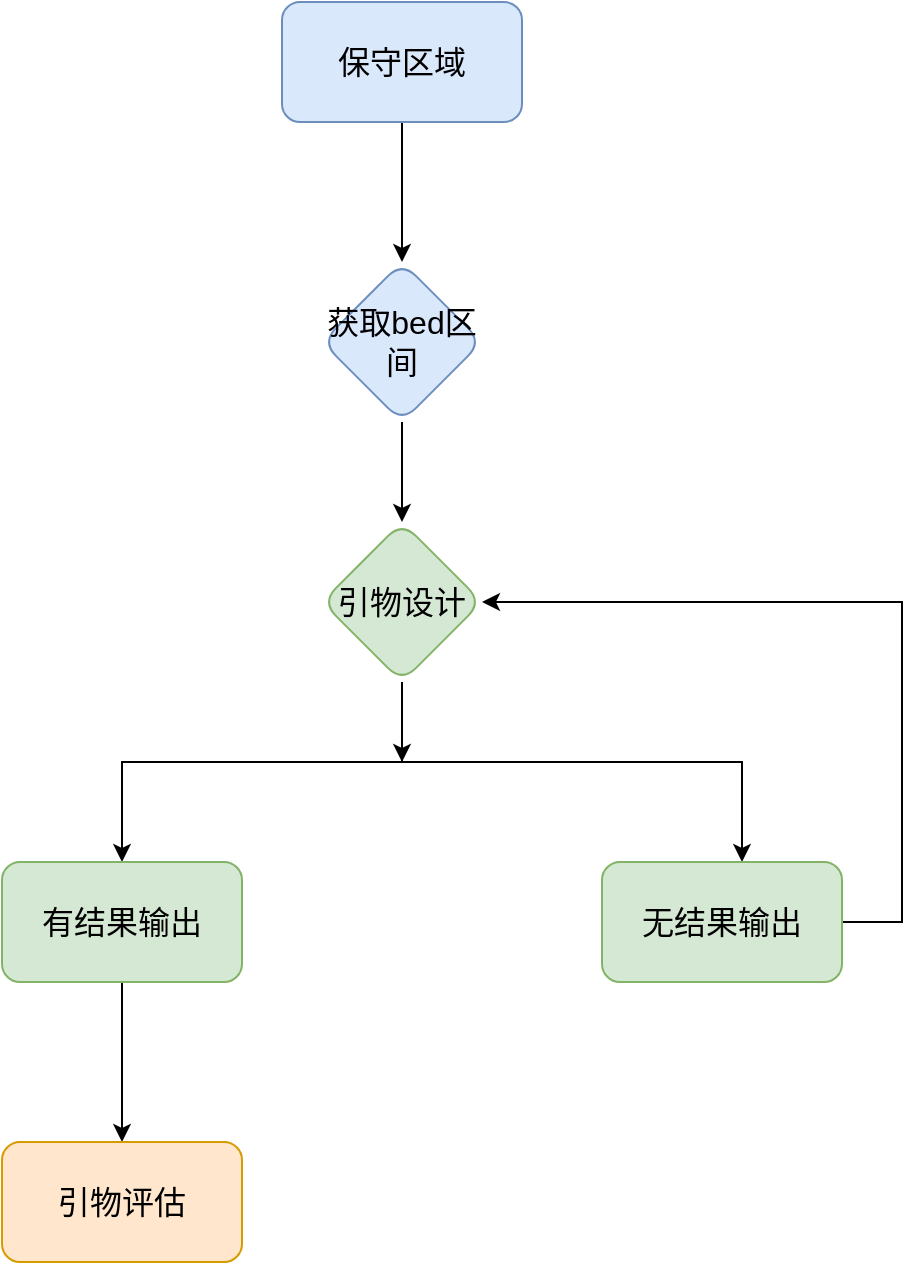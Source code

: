 <mxfile version="24.3.1" type="github">
  <diagram id="C5RBs43oDa-KdzZeNtuy" name="Page-1">
    <mxGraphModel dx="1133" dy="751" grid="1" gridSize="10" guides="1" tooltips="1" connect="1" arrows="1" fold="1" page="1" pageScale="1" pageWidth="827" pageHeight="1169" math="0" shadow="0">
      <root>
        <mxCell id="WIyWlLk6GJQsqaUBKTNV-0" />
        <mxCell id="WIyWlLk6GJQsqaUBKTNV-1" parent="WIyWlLk6GJQsqaUBKTNV-0" />
        <mxCell id="2h2Npw-5IVRGQVAxJpET-19" value="" style="edgeStyle=orthogonalEdgeStyle;rounded=0;orthogonalLoop=1;jettySize=auto;html=1;fontSize=16;" edge="1" parent="WIyWlLk6GJQsqaUBKTNV-1" source="2h2Npw-5IVRGQVAxJpET-17" target="2h2Npw-5IVRGQVAxJpET-18">
          <mxGeometry relative="1" as="geometry" />
        </mxCell>
        <mxCell id="2h2Npw-5IVRGQVAxJpET-17" value="保守区域" style="rounded=1;whiteSpace=wrap;html=1;fontSize=16;fillColor=#dae8fc;strokeColor=#6c8ebf;" vertex="1" parent="WIyWlLk6GJQsqaUBKTNV-1">
          <mxGeometry x="340" y="60" width="120" height="60" as="geometry" />
        </mxCell>
        <mxCell id="2h2Npw-5IVRGQVAxJpET-21" value="" style="edgeStyle=orthogonalEdgeStyle;rounded=0;orthogonalLoop=1;jettySize=auto;html=1;fontSize=16;" edge="1" parent="WIyWlLk6GJQsqaUBKTNV-1" source="2h2Npw-5IVRGQVAxJpET-18" target="2h2Npw-5IVRGQVAxJpET-20">
          <mxGeometry relative="1" as="geometry" />
        </mxCell>
        <mxCell id="2h2Npw-5IVRGQVAxJpET-18" value="获取bed区间" style="rhombus;whiteSpace=wrap;html=1;rounded=1;fontSize=16;fillColor=#dae8fc;strokeColor=#6c8ebf;" vertex="1" parent="WIyWlLk6GJQsqaUBKTNV-1">
          <mxGeometry x="360" y="190" width="80" height="80" as="geometry" />
        </mxCell>
        <mxCell id="2h2Npw-5IVRGQVAxJpET-23" value="" style="edgeStyle=orthogonalEdgeStyle;rounded=0;orthogonalLoop=1;jettySize=auto;html=1;fontSize=16;" edge="1" parent="WIyWlLk6GJQsqaUBKTNV-1" source="2h2Npw-5IVRGQVAxJpET-20" target="2h2Npw-5IVRGQVAxJpET-22">
          <mxGeometry relative="1" as="geometry">
            <Array as="points">
              <mxPoint x="400" y="440" />
              <mxPoint x="260" y="440" />
            </Array>
          </mxGeometry>
        </mxCell>
        <mxCell id="2h2Npw-5IVRGQVAxJpET-25" value="" style="edgeStyle=orthogonalEdgeStyle;rounded=0;orthogonalLoop=1;jettySize=auto;html=1;fontSize=16;" edge="1" parent="WIyWlLk6GJQsqaUBKTNV-1" source="2h2Npw-5IVRGQVAxJpET-20" target="2h2Npw-5IVRGQVAxJpET-24">
          <mxGeometry relative="1" as="geometry">
            <Array as="points">
              <mxPoint x="400" y="440" />
              <mxPoint x="570" y="440" />
            </Array>
          </mxGeometry>
        </mxCell>
        <mxCell id="2h2Npw-5IVRGQVAxJpET-26" style="edgeStyle=orthogonalEdgeStyle;rounded=0;orthogonalLoop=1;jettySize=auto;html=1;exitX=0.5;exitY=1;exitDx=0;exitDy=0;fontSize=16;" edge="1" parent="WIyWlLk6GJQsqaUBKTNV-1" source="2h2Npw-5IVRGQVAxJpET-20">
          <mxGeometry relative="1" as="geometry">
            <mxPoint x="400" y="440" as="targetPoint" />
          </mxGeometry>
        </mxCell>
        <mxCell id="2h2Npw-5IVRGQVAxJpET-20" value="引物设计" style="rhombus;whiteSpace=wrap;html=1;rounded=1;fontSize=16;fillColor=#d5e8d4;strokeColor=#82b366;" vertex="1" parent="WIyWlLk6GJQsqaUBKTNV-1">
          <mxGeometry x="360" y="320" width="80" height="80" as="geometry" />
        </mxCell>
        <mxCell id="2h2Npw-5IVRGQVAxJpET-28" value="" style="edgeStyle=orthogonalEdgeStyle;rounded=0;orthogonalLoop=1;jettySize=auto;html=1;fontSize=16;" edge="1" parent="WIyWlLk6GJQsqaUBKTNV-1" source="2h2Npw-5IVRGQVAxJpET-22" target="2h2Npw-5IVRGQVAxJpET-27">
          <mxGeometry relative="1" as="geometry" />
        </mxCell>
        <mxCell id="2h2Npw-5IVRGQVAxJpET-22" value="有结果输出" style="whiteSpace=wrap;html=1;rounded=1;fontSize=16;fillColor=#d5e8d4;strokeColor=#82b366;" vertex="1" parent="WIyWlLk6GJQsqaUBKTNV-1">
          <mxGeometry x="200" y="490" width="120" height="60" as="geometry" />
        </mxCell>
        <mxCell id="2h2Npw-5IVRGQVAxJpET-29" style="edgeStyle=orthogonalEdgeStyle;rounded=0;orthogonalLoop=1;jettySize=auto;html=1;exitX=1;exitY=0.5;exitDx=0;exitDy=0;entryX=1;entryY=0.5;entryDx=0;entryDy=0;fontSize=16;" edge="1" parent="WIyWlLk6GJQsqaUBKTNV-1" source="2h2Npw-5IVRGQVAxJpET-24" target="2h2Npw-5IVRGQVAxJpET-20">
          <mxGeometry relative="1" as="geometry">
            <Array as="points">
              <mxPoint x="650" y="520" />
              <mxPoint x="650" y="360" />
            </Array>
          </mxGeometry>
        </mxCell>
        <mxCell id="2h2Npw-5IVRGQVAxJpET-24" value="无结果输出" style="whiteSpace=wrap;html=1;rounded=1;fontSize=16;fillColor=#d5e8d4;strokeColor=#82b366;" vertex="1" parent="WIyWlLk6GJQsqaUBKTNV-1">
          <mxGeometry x="500" y="490" width="120" height="60" as="geometry" />
        </mxCell>
        <mxCell id="2h2Npw-5IVRGQVAxJpET-27" value="引物评估" style="whiteSpace=wrap;html=1;rounded=1;fontSize=16;fillColor=#ffe6cc;strokeColor=#d79b00;" vertex="1" parent="WIyWlLk6GJQsqaUBKTNV-1">
          <mxGeometry x="200" y="630" width="120" height="60" as="geometry" />
        </mxCell>
      </root>
    </mxGraphModel>
  </diagram>
</mxfile>
